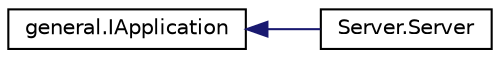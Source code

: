 digraph "Graphical Class Hierarchy"
{
  edge [fontname="Helvetica",fontsize="10",labelfontname="Helvetica",labelfontsize="10"];
  node [fontname="Helvetica",fontsize="10",shape=record];
  rankdir="LR";
  Node1 [label="general.IApplication",height=0.2,width=0.4,color="black", fillcolor="white", style="filled",URL="$interfacegeneral_1_1_i_application.html"];
  Node1 -> Node2 [dir="back",color="midnightblue",fontsize="10",style="solid",fontname="Helvetica"];
  Node2 [label="Server.Server",height=0.2,width=0.4,color="black", fillcolor="white", style="filled",URL="$class_server_1_1_server.html"];
}
